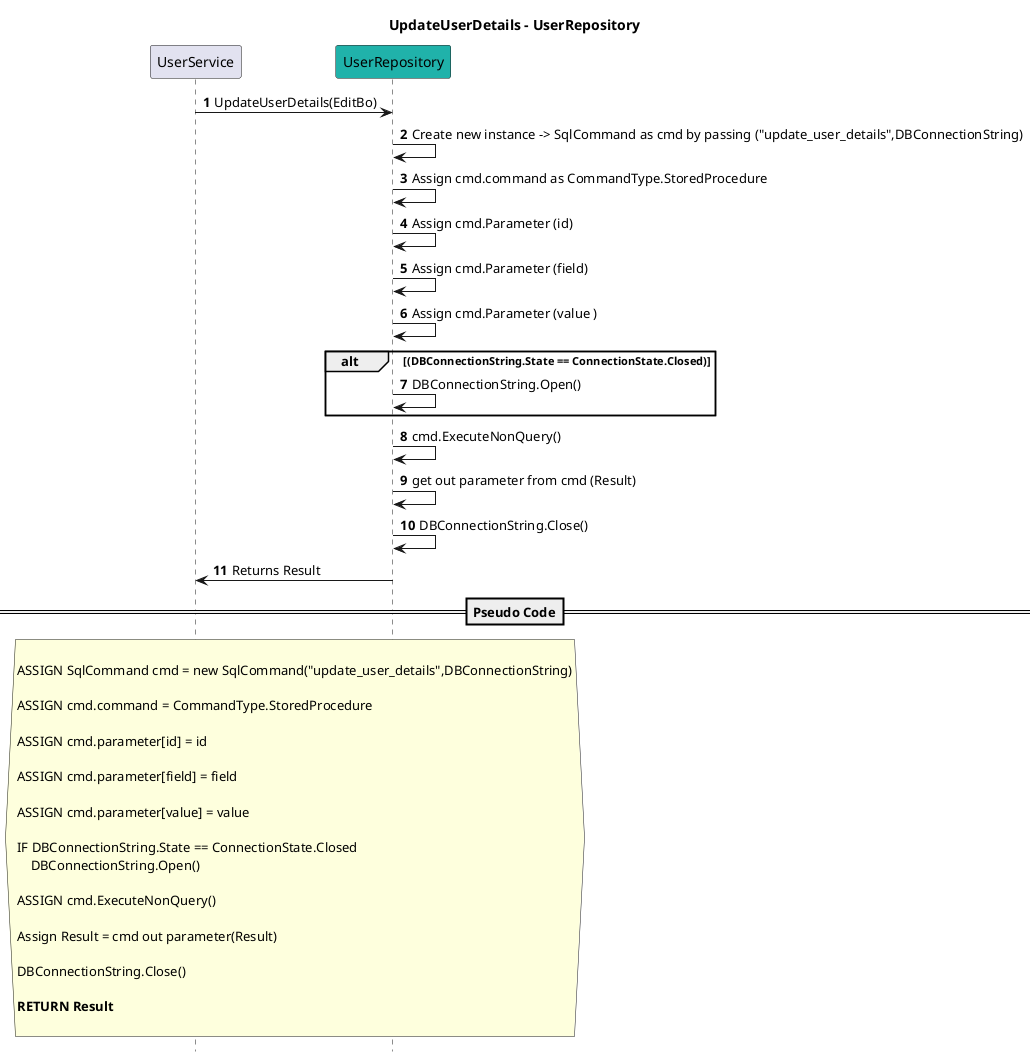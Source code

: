 @startuml

title UpdateUserDetails - UserRepository
autonumber
hide footbox

participant UserService
participant UserRepository #LightSeaGreen

UserService -> UserRepository : UpdateUserDetails(EditBo)

    UserRepository -> UserRepository : Create new instance -> SqlCommand as cmd by passing ("update_user_details",DBConnectionString)

    UserRepository -> UserRepository : Assign cmd.command as CommandType.StoredProcedure

    UserRepository -> UserRepository : Assign cmd.Parameter (id)
    UserRepository -> UserRepository : Assign cmd.Parameter (field)
    UserRepository -> UserRepository : Assign cmd.Parameter (value )
    
    alt (DBConnectionString.State == ConnectionState.Closed)
        UserRepository -> UserRepository : DBConnectionString.Open()
    end

    UserRepository -> UserRepository : cmd.ExecuteNonQuery()
    
    UserRepository -> UserRepository : get out parameter from cmd (Result)

    UserRepository -> UserRepository : DBConnectionString.Close()

    UserRepository -> UserService : Returns Result


==Pseudo Code==

hnote across

        ASSIGN SqlCommand cmd = new SqlCommand("update_user_details",DBConnectionString)
        
        ASSIGN cmd.command = CommandType.StoredProcedure

        ASSIGN cmd.parameter[id] = id

        ASSIGN cmd.parameter[field] = field

        ASSIGN cmd.parameter[value] = value
        
        IF DBConnectionString.State == ConnectionState.Closed
            DBConnectionString.Open()
        
        ASSIGN cmd.ExecuteNonQuery() 

        Assign Result = cmd out parameter(Result)

        DBConnectionString.Close()

        **RETURN Result**
    
end note

@enduml